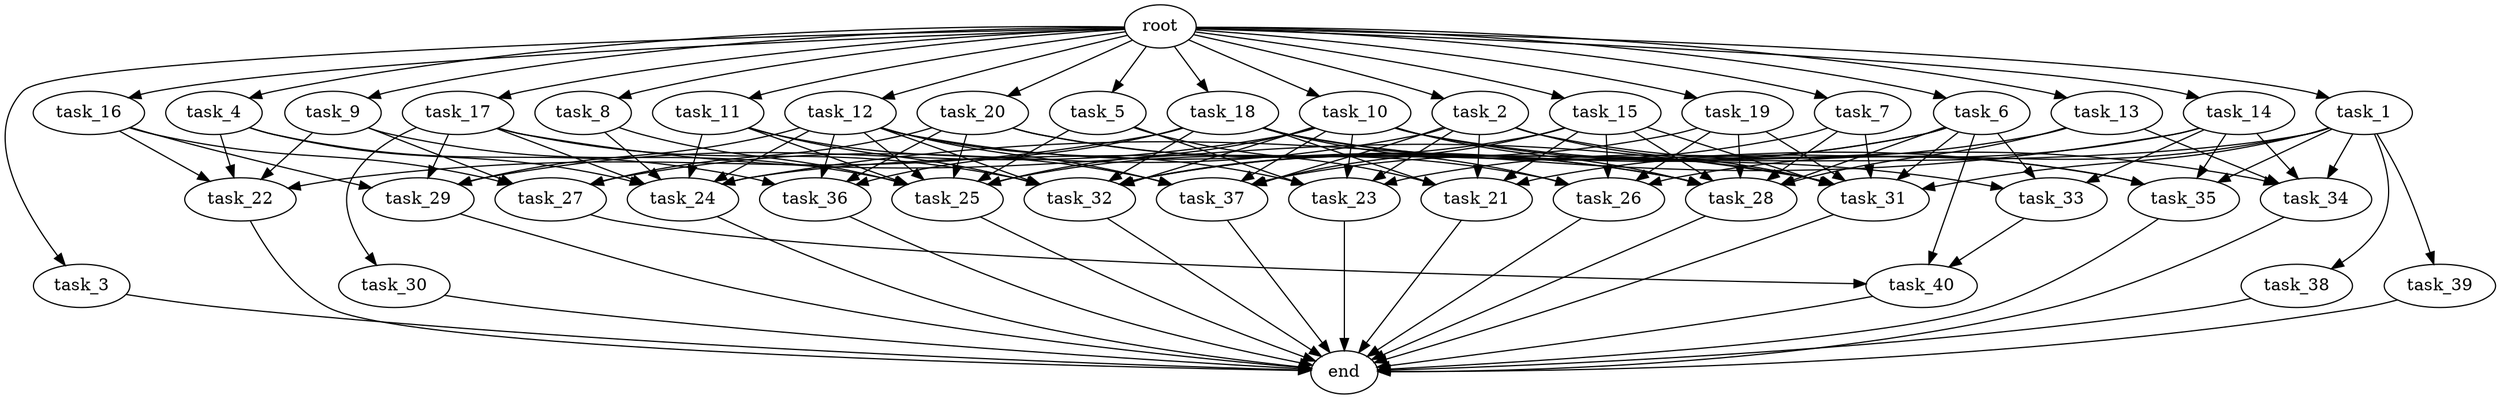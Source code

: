 digraph G {
  root [size="0.000000e+00"];
  task_1 [size="4.507670e+08"];
  task_2 [size="2.164103e+09"];
  task_3 [size="8.583292e+09"];
  task_4 [size="7.928335e+09"];
  task_5 [size="8.143719e+09"];
  task_6 [size="3.234440e+09"];
  task_7 [size="9.728055e+09"];
  task_8 [size="7.429768e+09"];
  task_9 [size="3.345891e+09"];
  task_10 [size="6.363953e+08"];
  task_11 [size="7.220342e+09"];
  task_12 [size="2.083654e+09"];
  task_13 [size="9.367975e+09"];
  task_14 [size="9.685470e+09"];
  task_15 [size="7.795096e+09"];
  task_16 [size="9.253671e+09"];
  task_17 [size="2.558924e+09"];
  task_18 [size="5.493716e+09"];
  task_19 [size="4.811630e+09"];
  task_20 [size="1.806499e+09"];
  task_21 [size="9.106139e+09"];
  task_22 [size="2.287709e+09"];
  task_23 [size="8.935438e+06"];
  task_24 [size="4.688751e+09"];
  task_25 [size="2.412762e+09"];
  task_26 [size="2.335018e+09"];
  task_27 [size="2.527657e+09"];
  task_28 [size="3.612611e+09"];
  task_29 [size="3.780327e+09"];
  task_30 [size="7.389632e+09"];
  task_31 [size="8.378368e+08"];
  task_32 [size="6.866691e+09"];
  task_33 [size="2.924815e+09"];
  task_34 [size="8.294757e+09"];
  task_35 [size="1.489020e+09"];
  task_36 [size="9.288571e+08"];
  task_37 [size="2.607883e+09"];
  task_38 [size="7.816895e+09"];
  task_39 [size="4.580426e+09"];
  task_40 [size="5.171069e+09"];
  end [size="0.000000e+00"];

  root -> task_1 [size="1.000000e-12"];
  root -> task_2 [size="1.000000e-12"];
  root -> task_3 [size="1.000000e-12"];
  root -> task_4 [size="1.000000e-12"];
  root -> task_5 [size="1.000000e-12"];
  root -> task_6 [size="1.000000e-12"];
  root -> task_7 [size="1.000000e-12"];
  root -> task_8 [size="1.000000e-12"];
  root -> task_9 [size="1.000000e-12"];
  root -> task_10 [size="1.000000e-12"];
  root -> task_11 [size="1.000000e-12"];
  root -> task_12 [size="1.000000e-12"];
  root -> task_13 [size="1.000000e-12"];
  root -> task_14 [size="1.000000e-12"];
  root -> task_15 [size="1.000000e-12"];
  root -> task_16 [size="1.000000e-12"];
  root -> task_17 [size="1.000000e-12"];
  root -> task_18 [size="1.000000e-12"];
  root -> task_19 [size="1.000000e-12"];
  root -> task_20 [size="1.000000e-12"];
  task_1 -> task_24 [size="6.698216e+07"];
  task_1 -> task_26 [size="4.670036e+07"];
  task_1 -> task_31 [size="1.047296e+07"];
  task_1 -> task_34 [size="2.073689e+08"];
  task_1 -> task_35 [size="3.722550e+07"];
  task_1 -> task_38 [size="7.816895e+08"];
  task_1 -> task_39 [size="4.580426e+08"];
  task_2 -> task_21 [size="1.821228e+08"];
  task_2 -> task_23 [size="1.787088e+05"];
  task_2 -> task_27 [size="6.319142e+07"];
  task_2 -> task_31 [size="1.047296e+07"];
  task_2 -> task_35 [size="3.722550e+07"];
  task_2 -> task_37 [size="4.346472e+07"];
  task_3 -> end [size="1.000000e-12"];
  task_4 -> task_22 [size="5.719274e+07"];
  task_4 -> task_24 [size="6.698216e+07"];
  task_4 -> task_36 [size="2.322143e+07"];
  task_5 -> task_21 [size="1.821228e+08"];
  task_5 -> task_23 [size="1.787088e+05"];
  task_5 -> task_25 [size="3.015953e+07"];
  task_6 -> task_28 [size="4.515764e+07"];
  task_6 -> task_31 [size="1.047296e+07"];
  task_6 -> task_32 [size="8.583363e+07"];
  task_6 -> task_33 [size="9.749382e+07"];
  task_6 -> task_37 [size="4.346472e+07"];
  task_6 -> task_40 [size="1.723690e+08"];
  task_7 -> task_28 [size="4.515764e+07"];
  task_7 -> task_31 [size="1.047296e+07"];
  task_7 -> task_32 [size="8.583363e+07"];
  task_8 -> task_24 [size="6.698216e+07"];
  task_8 -> task_25 [size="3.015953e+07"];
  task_9 -> task_22 [size="5.719274e+07"];
  task_9 -> task_25 [size="3.015953e+07"];
  task_9 -> task_27 [size="6.319142e+07"];
  task_10 -> task_23 [size="1.787088e+05"];
  task_10 -> task_25 [size="3.015953e+07"];
  task_10 -> task_28 [size="4.515764e+07"];
  task_10 -> task_29 [size="9.450819e+07"];
  task_10 -> task_32 [size="8.583363e+07"];
  task_10 -> task_33 [size="9.749382e+07"];
  task_10 -> task_34 [size="2.073689e+08"];
  task_10 -> task_37 [size="4.346472e+07"];
  task_11 -> task_24 [size="6.698216e+07"];
  task_11 -> task_25 [size="3.015953e+07"];
  task_11 -> task_32 [size="8.583363e+07"];
  task_11 -> task_37 [size="4.346472e+07"];
  task_12 -> task_23 [size="1.787088e+05"];
  task_12 -> task_24 [size="6.698216e+07"];
  task_12 -> task_25 [size="3.015953e+07"];
  task_12 -> task_28 [size="4.515764e+07"];
  task_12 -> task_29 [size="9.450819e+07"];
  task_12 -> task_32 [size="8.583363e+07"];
  task_12 -> task_36 [size="2.322143e+07"];
  task_12 -> task_37 [size="4.346472e+07"];
  task_13 -> task_23 [size="1.787088e+05"];
  task_13 -> task_28 [size="4.515764e+07"];
  task_13 -> task_34 [size="2.073689e+08"];
  task_14 -> task_21 [size="1.821228e+08"];
  task_14 -> task_24 [size="6.698216e+07"];
  task_14 -> task_33 [size="9.749382e+07"];
  task_14 -> task_34 [size="2.073689e+08"];
  task_14 -> task_35 [size="3.722550e+07"];
  task_15 -> task_21 [size="1.821228e+08"];
  task_15 -> task_25 [size="3.015953e+07"];
  task_15 -> task_26 [size="4.670036e+07"];
  task_15 -> task_28 [size="4.515764e+07"];
  task_15 -> task_31 [size="1.047296e+07"];
  task_15 -> task_37 [size="4.346472e+07"];
  task_16 -> task_22 [size="5.719274e+07"];
  task_16 -> task_27 [size="6.319142e+07"];
  task_16 -> task_29 [size="9.450819e+07"];
  task_17 -> task_24 [size="6.698216e+07"];
  task_17 -> task_29 [size="9.450819e+07"];
  task_17 -> task_30 [size="7.389632e+08"];
  task_17 -> task_31 [size="1.047296e+07"];
  task_17 -> task_32 [size="8.583363e+07"];
  task_18 -> task_21 [size="1.821228e+08"];
  task_18 -> task_22 [size="5.719274e+07"];
  task_18 -> task_26 [size="4.670036e+07"];
  task_18 -> task_31 [size="1.047296e+07"];
  task_18 -> task_32 [size="8.583363e+07"];
  task_18 -> task_35 [size="3.722550e+07"];
  task_18 -> task_36 [size="2.322143e+07"];
  task_19 -> task_26 [size="4.670036e+07"];
  task_19 -> task_28 [size="4.515764e+07"];
  task_19 -> task_31 [size="1.047296e+07"];
  task_19 -> task_32 [size="8.583363e+07"];
  task_20 -> task_25 [size="3.015953e+07"];
  task_20 -> task_26 [size="4.670036e+07"];
  task_20 -> task_27 [size="6.319142e+07"];
  task_20 -> task_28 [size="4.515764e+07"];
  task_20 -> task_36 [size="2.322143e+07"];
  task_21 -> end [size="1.000000e-12"];
  task_22 -> end [size="1.000000e-12"];
  task_23 -> end [size="1.000000e-12"];
  task_24 -> end [size="1.000000e-12"];
  task_25 -> end [size="1.000000e-12"];
  task_26 -> end [size="1.000000e-12"];
  task_27 -> task_40 [size="1.723690e+08"];
  task_28 -> end [size="1.000000e-12"];
  task_29 -> end [size="1.000000e-12"];
  task_30 -> end [size="1.000000e-12"];
  task_31 -> end [size="1.000000e-12"];
  task_32 -> end [size="1.000000e-12"];
  task_33 -> task_40 [size="1.723690e+08"];
  task_34 -> end [size="1.000000e-12"];
  task_35 -> end [size="1.000000e-12"];
  task_36 -> end [size="1.000000e-12"];
  task_37 -> end [size="1.000000e-12"];
  task_38 -> end [size="1.000000e-12"];
  task_39 -> end [size="1.000000e-12"];
  task_40 -> end [size="1.000000e-12"];
}
